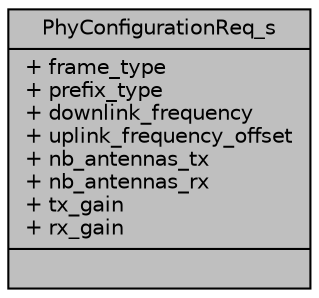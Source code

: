 digraph "PhyConfigurationReq_s"
{
 // LATEX_PDF_SIZE
  edge [fontname="Helvetica",fontsize="10",labelfontname="Helvetica",labelfontsize="10"];
  node [fontname="Helvetica",fontsize="10",shape=record];
  Node1 [label="{PhyConfigurationReq_s\n|+ frame_type\l+ prefix_type\l+ downlink_frequency\l+ uplink_frequency_offset\l+ nb_antennas_tx\l+ nb_antennas_rx\l+ tx_gain\l+ rx_gain\l|}",height=0.2,width=0.4,color="black", fillcolor="grey75", style="filled", fontcolor="black",tooltip=" "];
}
